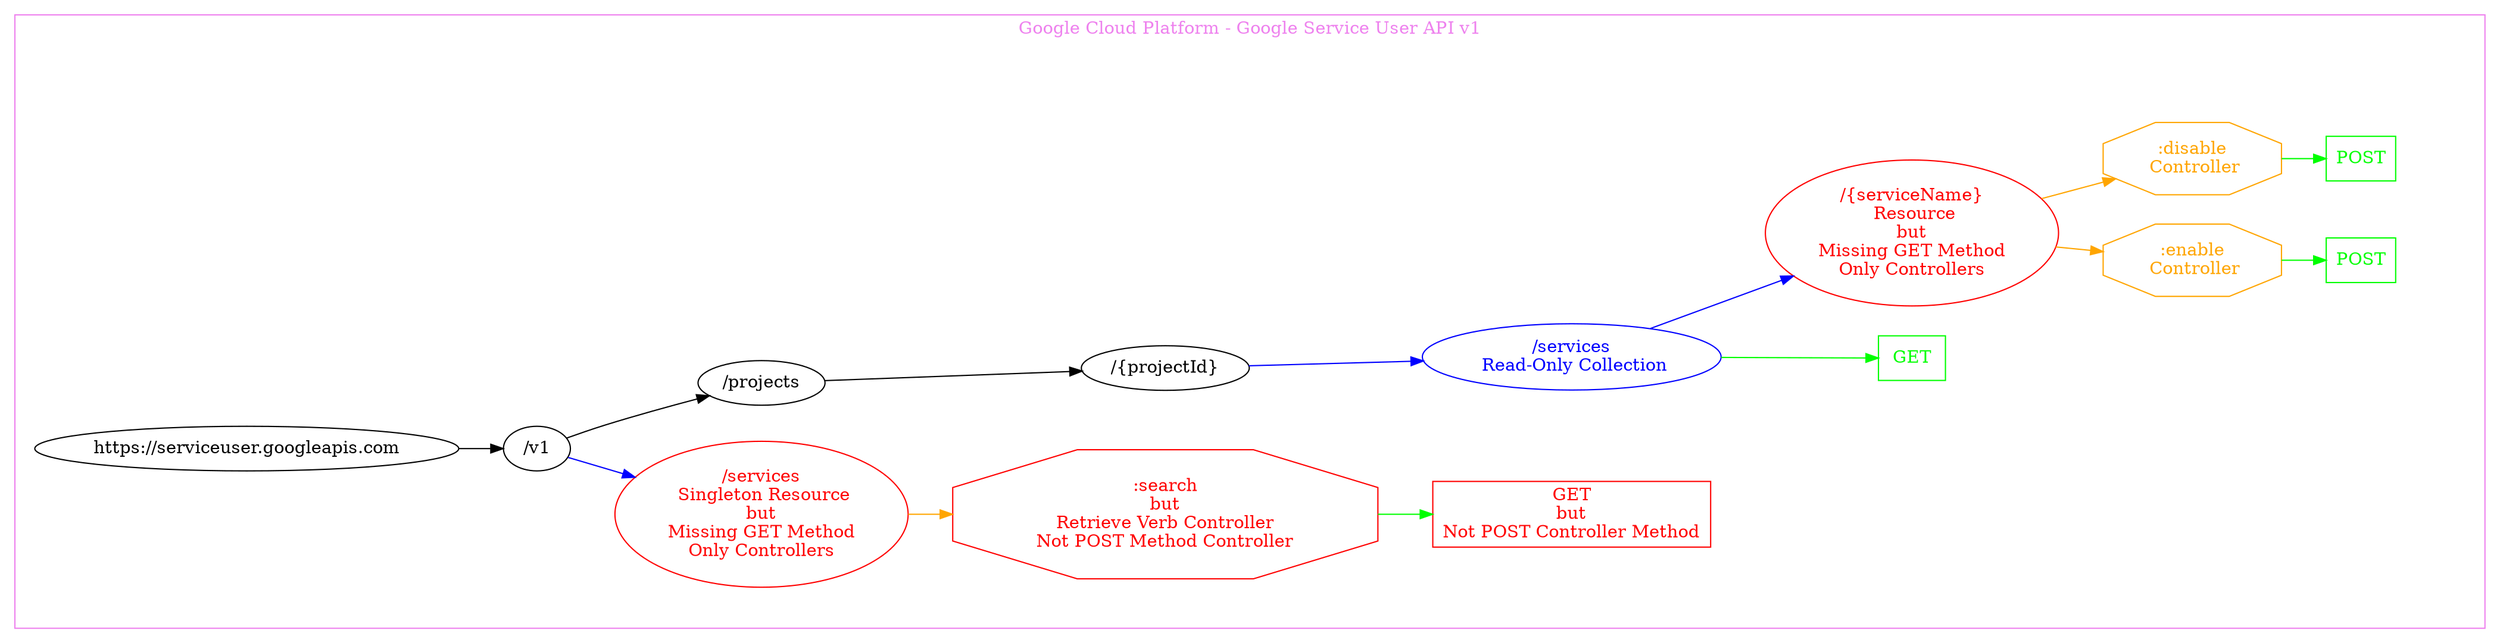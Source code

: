 digraph Cloud_Computing_REST_API {
rankdir="LR";
subgraph cluster_0 {
label="Google Cloud Platform - Google Service User API v1"
color=violet
fontcolor=violet
subgraph cluster_1 {
label=""
color=white
fontcolor=white
node1 [label="https://serviceuser.googleapis.com", shape="ellipse", color="black", fontcolor="black"]
node1 -> node2 [color="black", fontcolor="black"]
subgraph cluster_2 {
label=""
color=white
fontcolor=white
node2 [label="/v1", shape="ellipse", color="black", fontcolor="black"]
node2 -> node3 [color="blue", fontcolor="blue"]
subgraph cluster_3 {
label=""
color=white
fontcolor=white
node3 [label="/services\n Singleton Resource\nbut\nMissing GET Method\nOnly Controllers", shape="ellipse", color="red", fontcolor="red"]
node3 -> node4 [color="orange", fontcolor="orange"]
subgraph cluster_4 {
label=""
color=white
fontcolor=white
node4 [label=":search\nbut\nRetrieve Verb Controller\nNot POST Method Controller", shape="octagon", color="red", fontcolor="red"]
node4 -> node5 [color="green", fontcolor="green"]
subgraph cluster_5 {
label=""
color=white
fontcolor=white
node5 [label="GET\nbut\nNot POST Controller Method", shape="box", color="red", fontcolor="red"]
}
}
}
node2 -> node6 [color="black", fontcolor="black"]
subgraph cluster_6 {
label=""
color=white
fontcolor=white
node6 [label="/projects", shape="ellipse", color="black", fontcolor="black"]
node6 -> node7 [color="black", fontcolor="black"]
subgraph cluster_7 {
label=""
color=white
fontcolor=white
node7 [label="/{projectId}", shape="ellipse", color="black", fontcolor="black"]
node7 -> node8 [color="blue", fontcolor="blue"]
subgraph cluster_8 {
label=""
color=white
fontcolor=white
node8 [label="/services\n Read-Only Collection", shape="ellipse", color="blue", fontcolor="blue"]
node8 -> node9 [color="green", fontcolor="green"]
subgraph cluster_9 {
label=""
color=white
fontcolor=white
node9 [label="GET", shape="box", color="green", fontcolor="green"]
}
node8 -> node10 [color="blue", fontcolor="blue"]
subgraph cluster_10 {
label=""
color=white
fontcolor=white
node10 [label="/{serviceName}\n Resource\nbut\nMissing GET Method\nOnly Controllers", shape="ellipse", color="red", fontcolor="red"]
node10 -> node11 [color="orange", fontcolor="orange"]
subgraph cluster_11 {
label=""
color=white
fontcolor=white
node11 [label=":enable\n Controller", shape="octagon", color="orange", fontcolor="orange"]
node11 -> node12 [color="green", fontcolor="green"]
subgraph cluster_12 {
label=""
color=white
fontcolor=white
node12 [label="POST", shape="box", color="green", fontcolor="green"]
}
}
node10 -> node13 [color="orange", fontcolor="orange"]
subgraph cluster_13 {
label=""
color=white
fontcolor=white
node13 [label=":disable\n Controller", shape="octagon", color="orange", fontcolor="orange"]
node13 -> node14 [color="green", fontcolor="green"]
subgraph cluster_14 {
label=""
color=white
fontcolor=white
node14 [label="POST", shape="box", color="green", fontcolor="green"]
}
}
}
}
}
}
}
}
}
}
